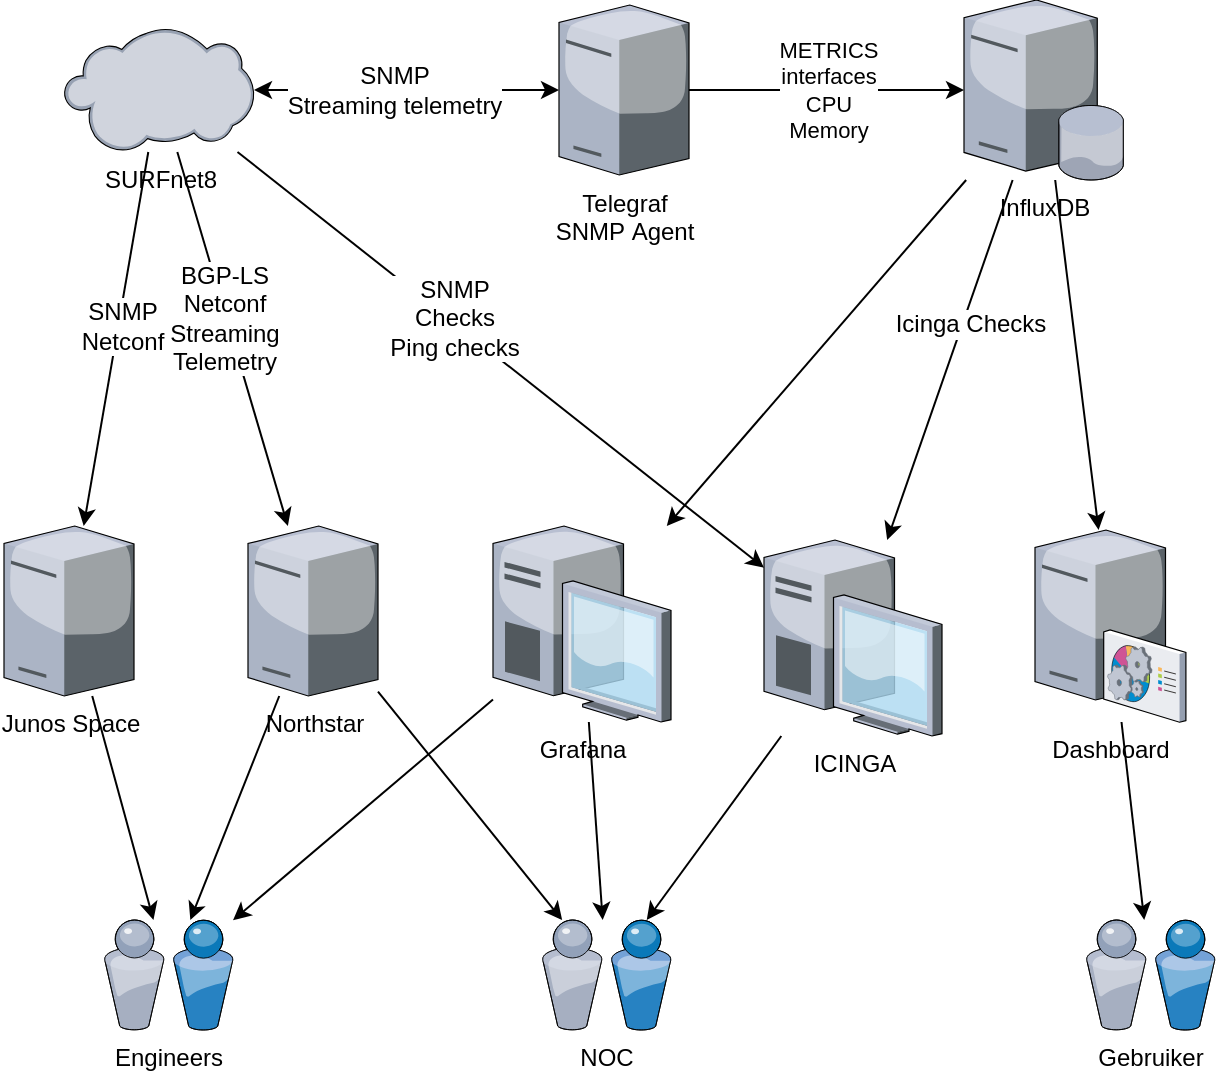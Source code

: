 <mxfile version="10.4.9" type="github"><diagram id="a45cf8ec-cd66-6f27-3ac3-be6e809c9e4a" name="Page-1"><mxGraphModel dx="2570" dy="1426" grid="1" gridSize="10" guides="1" tooltips="1" connect="1" arrows="1" fold="1" page="1" pageScale="1" pageWidth="827" pageHeight="1169" background="#ffffff" math="0" shadow="0"><root><mxCell id="0"/><mxCell id="1" parent="0"/><mxCell id="HIlb64Ml24-fl4t92uUZ-172" value="InfluxDB" style="verticalLabelPosition=bottom;aspect=fixed;html=1;verticalAlign=top;strokeColor=none;align=center;outlineConnect=0;shape=mxgraph.citrix.database_server;" parent="1" vertex="1"><mxGeometry x="570" y="200" width="80" height="90" as="geometry"/></mxCell><mxCell id="HIlb64Ml24-fl4t92uUZ-174" value="METRICS&lt;br&gt;interfaces&lt;br&gt;CPU&lt;br&gt;Memory&lt;br&gt;" style="edgeStyle=orthogonalEdgeStyle;rounded=0;orthogonalLoop=1;jettySize=auto;html=1;" parent="1" source="HIlb64Ml24-fl4t92uUZ-173" target="HIlb64Ml24-fl4t92uUZ-172" edge="1"><mxGeometry relative="1" as="geometry"/></mxCell><mxCell id="HIlb64Ml24-fl4t92uUZ-173" value="Telegraf &lt;br&gt;SNMP&amp;nbsp;Agent&lt;br&gt;" style="verticalLabelPosition=bottom;aspect=fixed;html=1;verticalAlign=top;strokeColor=none;align=center;outlineConnect=0;shape=mxgraph.citrix.license_server;" parent="1" vertex="1"><mxGeometry x="367.5" y="202.5" width="65" height="85" as="geometry"/></mxCell><mxCell id="HIlb64Ml24-fl4t92uUZ-176" style="edgeStyle=orthogonalEdgeStyle;rounded=0;orthogonalLoop=1;jettySize=auto;html=1;startArrow=classic;startFill=1;" parent="1" source="HIlb64Ml24-fl4t92uUZ-175" target="HIlb64Ml24-fl4t92uUZ-173" edge="1"><mxGeometry relative="1" as="geometry"><mxPoint x="290" y="245" as="targetPoint"/></mxGeometry></mxCell><mxCell id="HIlb64Ml24-fl4t92uUZ-178" value="SNMP&lt;br&gt;Streaming telemetry&lt;br&gt;" style="text;html=1;resizable=0;points=[];align=center;verticalAlign=middle;labelBackgroundColor=#ffffff;" parent="HIlb64Ml24-fl4t92uUZ-176" vertex="1" connectable="0"><mxGeometry x="-0.082" relative="1" as="geometry"><mxPoint as="offset"/></mxGeometry></mxCell><mxCell id="HIlb64Ml24-fl4t92uUZ-175" value="SURFnet8" style="verticalLabelPosition=bottom;aspect=fixed;html=1;verticalAlign=top;strokeColor=none;align=center;outlineConnect=0;shape=mxgraph.citrix.cloud;" parent="1" vertex="1"><mxGeometry x="120" y="214" width="95" height="62" as="geometry"/></mxCell><mxCell id="HIlb64Ml24-fl4t92uUZ-213" style="edgeStyle=none;rounded=0;orthogonalLoop=1;jettySize=auto;html=1;startArrow=classic;startFill=1;endArrow=none;endFill=0;" parent="1" source="HIlb64Ml24-fl4t92uUZ-179" target="HIlb64Ml24-fl4t92uUZ-175" edge="1"><mxGeometry relative="1" as="geometry"/></mxCell><mxCell id="HIlb64Ml24-fl4t92uUZ-214" value="SNMP&lt;br&gt;Checks&lt;br&gt;Ping checks&lt;br&gt;" style="text;html=1;resizable=0;points=[];align=center;verticalAlign=middle;labelBackgroundColor=#ffffff;" parent="HIlb64Ml24-fl4t92uUZ-213" vertex="1" connectable="0"><mxGeometry x="0.194" y="-2" relative="1" as="geometry"><mxPoint as="offset"/></mxGeometry></mxCell><mxCell id="HIlb64Ml24-fl4t92uUZ-179" value="ICINGA&lt;br&gt;&lt;br&gt;" style="verticalLabelPosition=bottom;aspect=fixed;html=1;verticalAlign=top;strokeColor=none;align=center;outlineConnect=0;shape=mxgraph.citrix.desktop;" parent="1" vertex="1"><mxGeometry x="470" y="470" width="89" height="98" as="geometry"/></mxCell><mxCell id="HIlb64Ml24-fl4t92uUZ-184" value="" style="rounded=0;orthogonalLoop=1;jettySize=auto;html=1;startArrow=classic;startFill=1;endArrow=none;endFill=0;" parent="1" source="HIlb64Ml24-fl4t92uUZ-179" target="HIlb64Ml24-fl4t92uUZ-172" edge="1"><mxGeometry relative="1" as="geometry"><mxPoint x="365.5" y="460.385" as="sourcePoint"/><mxPoint x="205.876" y="286" as="targetPoint"/></mxGeometry></mxCell><mxCell id="HIlb64Ml24-fl4t92uUZ-185" value="Icinga Checks" style="text;html=1;resizable=0;points=[];align=center;verticalAlign=middle;labelBackgroundColor=#ffffff;" parent="HIlb64Ml24-fl4t92uUZ-184" vertex="1" connectable="0"><mxGeometry x="0.21" y="-3" relative="1" as="geometry"><mxPoint as="offset"/></mxGeometry></mxCell><mxCell id="HIlb64Ml24-fl4t92uUZ-187" style="edgeStyle=none;rounded=0;orthogonalLoop=1;jettySize=auto;html=1;startArrow=classic;startFill=1;endArrow=none;endFill=0;" parent="1" source="HIlb64Ml24-fl4t92uUZ-186" target="HIlb64Ml24-fl4t92uUZ-172" edge="1"><mxGeometry relative="1" as="geometry"/></mxCell><mxCell id="HIlb64Ml24-fl4t92uUZ-186" value="Dashboard" style="verticalLabelPosition=bottom;aspect=fixed;html=1;verticalAlign=top;strokeColor=none;align=center;outlineConnect=0;shape=mxgraph.citrix.command_center;" parent="1" vertex="1"><mxGeometry x="605.5" y="465" width="75.5" height="96" as="geometry"/></mxCell><mxCell id="HIlb64Ml24-fl4t92uUZ-190" style="edgeStyle=none;rounded=0;orthogonalLoop=1;jettySize=auto;html=1;startArrow=classic;startFill=1;endArrow=none;endFill=0;" parent="1" source="HIlb64Ml24-fl4t92uUZ-189" target="HIlb64Ml24-fl4t92uUZ-175" edge="1"><mxGeometry relative="1" as="geometry"/></mxCell><mxCell id="HIlb64Ml24-fl4t92uUZ-191" value="SNMP&lt;br&gt;Netconf&lt;br&gt;" style="text;html=1;resizable=0;points=[];align=center;verticalAlign=middle;labelBackgroundColor=#ffffff;" parent="HIlb64Ml24-fl4t92uUZ-190" vertex="1" connectable="0"><mxGeometry x="0.072" y="-1" relative="1" as="geometry"><mxPoint x="1" as="offset"/></mxGeometry></mxCell><mxCell id="HIlb64Ml24-fl4t92uUZ-189" value="Junos Space" style="verticalLabelPosition=bottom;aspect=fixed;html=1;verticalAlign=top;strokeColor=none;align=center;outlineConnect=0;shape=mxgraph.citrix.license_server;" parent="1" vertex="1"><mxGeometry x="90" y="463" width="65" height="85" as="geometry"/></mxCell><mxCell id="HIlb64Ml24-fl4t92uUZ-197" style="edgeStyle=none;rounded=0;orthogonalLoop=1;jettySize=auto;html=1;startArrow=classic;startFill=1;endArrow=none;endFill=0;" parent="1" source="HIlb64Ml24-fl4t92uUZ-196" target="HIlb64Ml24-fl4t92uUZ-175" edge="1"><mxGeometry relative="1" as="geometry"/></mxCell><mxCell id="HIlb64Ml24-fl4t92uUZ-198" value="BGP-LS&lt;br&gt;Netconf&lt;br&gt;Streaming&lt;br&gt;Telemetry&lt;br&gt;" style="text;html=1;resizable=0;points=[];align=center;verticalAlign=middle;labelBackgroundColor=#ffffff;" parent="HIlb64Ml24-fl4t92uUZ-197" vertex="1" connectable="0"><mxGeometry x="0.122" y="1" relative="1" as="geometry"><mxPoint as="offset"/></mxGeometry></mxCell><mxCell id="HIlb64Ml24-fl4t92uUZ-196" value="Northstar" style="verticalLabelPosition=bottom;aspect=fixed;html=1;verticalAlign=top;strokeColor=none;align=center;outlineConnect=0;shape=mxgraph.citrix.license_server;" parent="1" vertex="1"><mxGeometry x="212" y="463" width="65" height="85" as="geometry"/></mxCell><mxCell id="HIlb64Ml24-fl4t92uUZ-203" style="edgeStyle=none;rounded=0;orthogonalLoop=1;jettySize=auto;html=1;startArrow=classic;startFill=1;endArrow=none;endFill=0;" parent="1" source="HIlb64Ml24-fl4t92uUZ-199" target="HIlb64Ml24-fl4t92uUZ-189" edge="1"><mxGeometry relative="1" as="geometry"/></mxCell><mxCell id="HIlb64Ml24-fl4t92uUZ-204" style="edgeStyle=none;rounded=0;orthogonalLoop=1;jettySize=auto;html=1;startArrow=classic;startFill=1;endArrow=none;endFill=0;" parent="1" source="HIlb64Ml24-fl4t92uUZ-199" target="HIlb64Ml24-fl4t92uUZ-196" edge="1"><mxGeometry relative="1" as="geometry"/></mxCell><mxCell id="HIlb64Ml24-fl4t92uUZ-211" style="edgeStyle=none;rounded=0;orthogonalLoop=1;jettySize=auto;html=1;startArrow=classic;startFill=1;endArrow=none;endFill=0;" parent="1" source="HIlb64Ml24-fl4t92uUZ-199" target="HIlb64Ml24-fl4t92uUZ-208" edge="1"><mxGeometry relative="1" as="geometry"/></mxCell><mxCell id="HIlb64Ml24-fl4t92uUZ-199" value="Engineers" style="verticalLabelPosition=bottom;aspect=fixed;html=1;verticalAlign=top;strokeColor=none;align=center;outlineConnect=0;shape=mxgraph.citrix.users;" parent="1" vertex="1"><mxGeometry x="140" y="660" width="64.5" height="55" as="geometry"/></mxCell><mxCell id="HIlb64Ml24-fl4t92uUZ-205" style="edgeStyle=none;rounded=0;orthogonalLoop=1;jettySize=auto;html=1;startArrow=classic;startFill=1;endArrow=none;endFill=0;" parent="1" source="HIlb64Ml24-fl4t92uUZ-200" target="HIlb64Ml24-fl4t92uUZ-196" edge="1"><mxGeometry relative="1" as="geometry"/></mxCell><mxCell id="HIlb64Ml24-fl4t92uUZ-206" style="edgeStyle=none;rounded=0;orthogonalLoop=1;jettySize=auto;html=1;startArrow=classic;startFill=1;endArrow=none;endFill=0;" parent="1" source="HIlb64Ml24-fl4t92uUZ-200" target="HIlb64Ml24-fl4t92uUZ-179" edge="1"><mxGeometry relative="1" as="geometry"/></mxCell><mxCell id="HIlb64Ml24-fl4t92uUZ-210" style="edgeStyle=none;rounded=0;orthogonalLoop=1;jettySize=auto;html=1;startArrow=classic;startFill=1;endArrow=none;endFill=0;" parent="1" source="HIlb64Ml24-fl4t92uUZ-200" target="HIlb64Ml24-fl4t92uUZ-208" edge="1"><mxGeometry relative="1" as="geometry"/></mxCell><mxCell id="HIlb64Ml24-fl4t92uUZ-200" value="NOC" style="verticalLabelPosition=bottom;aspect=fixed;html=1;verticalAlign=top;strokeColor=none;align=center;outlineConnect=0;shape=mxgraph.citrix.users;" parent="1" vertex="1"><mxGeometry x="359" y="660" width="64.5" height="55" as="geometry"/></mxCell><mxCell id="HIlb64Ml24-fl4t92uUZ-207" style="edgeStyle=none;rounded=0;orthogonalLoop=1;jettySize=auto;html=1;startArrow=classic;startFill=1;endArrow=none;endFill=0;" parent="1" source="HIlb64Ml24-fl4t92uUZ-201" target="HIlb64Ml24-fl4t92uUZ-186" edge="1"><mxGeometry relative="1" as="geometry"/></mxCell><mxCell id="HIlb64Ml24-fl4t92uUZ-201" value="Gebruiker" style="verticalLabelPosition=bottom;aspect=fixed;html=1;verticalAlign=top;strokeColor=none;align=center;outlineConnect=0;shape=mxgraph.citrix.users;" parent="1" vertex="1"><mxGeometry x="631" y="660" width="64.5" height="55" as="geometry"/></mxCell><mxCell id="HIlb64Ml24-fl4t92uUZ-209" style="edgeStyle=none;rounded=0;orthogonalLoop=1;jettySize=auto;html=1;startArrow=classic;startFill=1;endArrow=none;endFill=0;" parent="1" source="HIlb64Ml24-fl4t92uUZ-208" target="HIlb64Ml24-fl4t92uUZ-172" edge="1"><mxGeometry relative="1" as="geometry"/></mxCell><mxCell id="HIlb64Ml24-fl4t92uUZ-208" value="Grafana&lt;br&gt;" style="verticalLabelPosition=bottom;aspect=fixed;html=1;verticalAlign=top;strokeColor=none;align=center;outlineConnect=0;shape=mxgraph.citrix.desktop;" parent="1" vertex="1"><mxGeometry x="334.5" y="463" width="89" height="98" as="geometry"/></mxCell></root></mxGraphModel></diagram></mxfile>